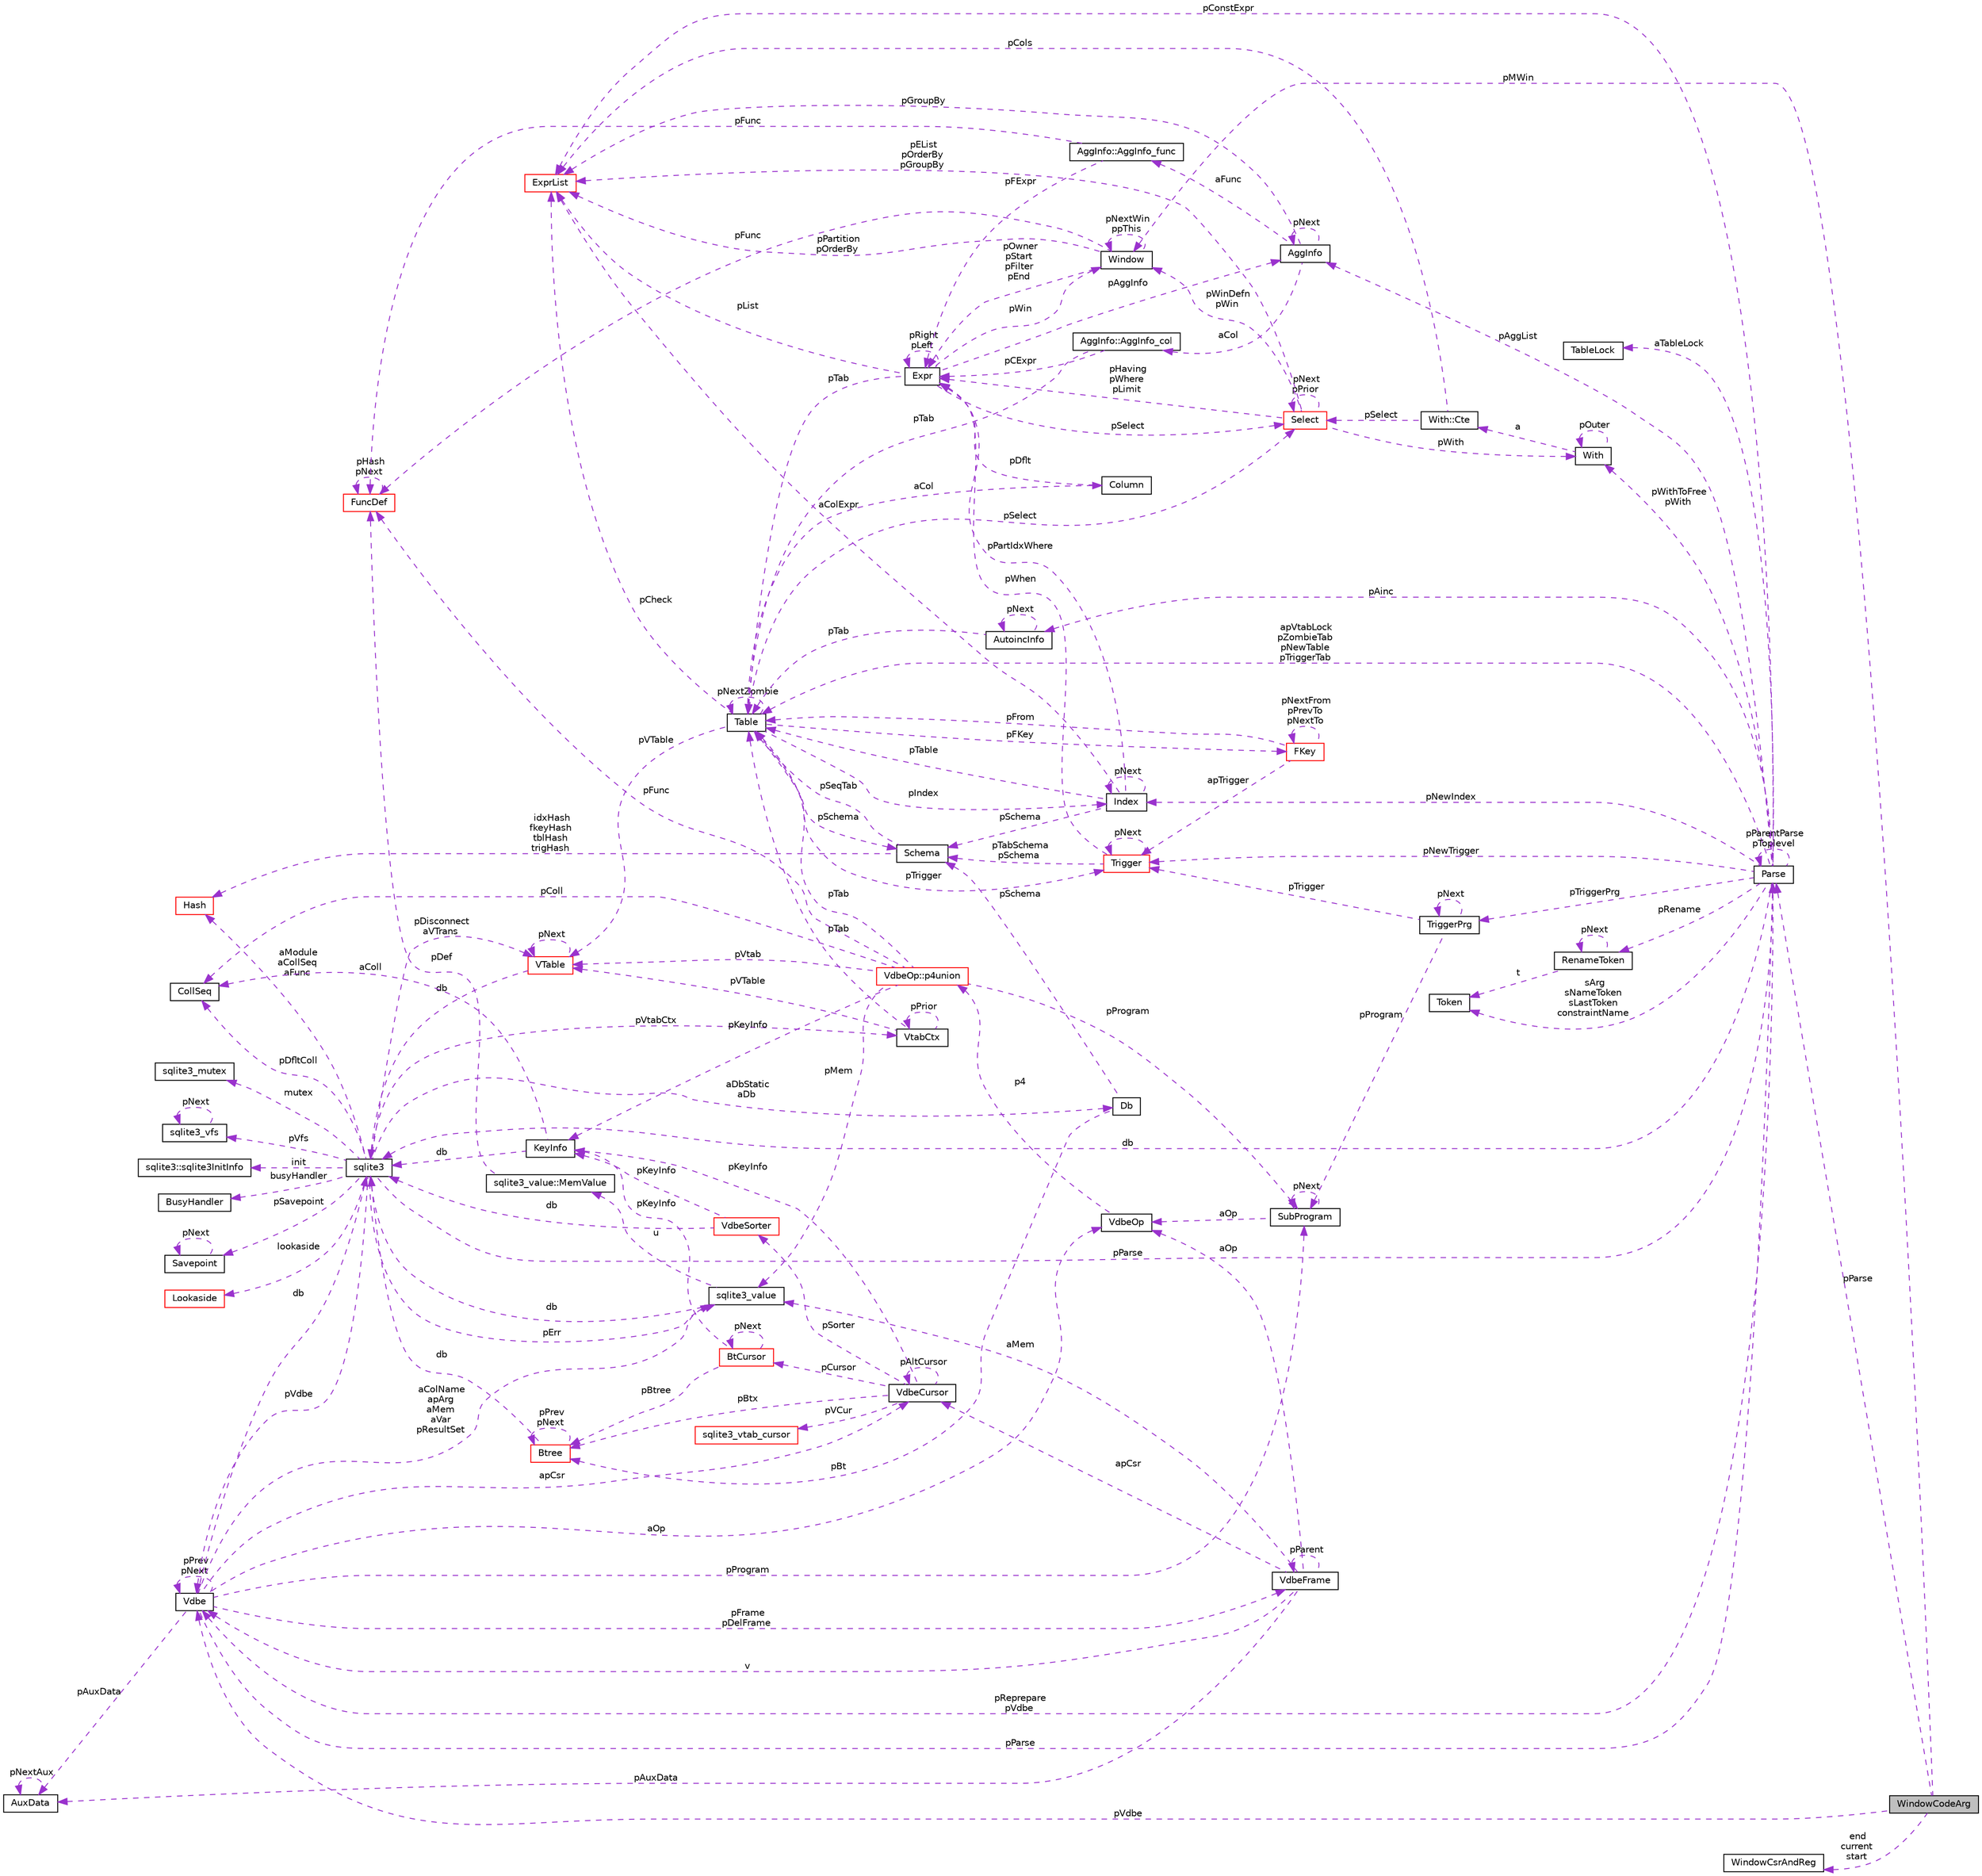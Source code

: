 digraph "WindowCodeArg"
{
 // LATEX_PDF_SIZE
  edge [fontname="Helvetica",fontsize="10",labelfontname="Helvetica",labelfontsize="10"];
  node [fontname="Helvetica",fontsize="10",shape=record];
  rankdir="LR";
  Node1 [label="WindowCodeArg",height=0.2,width=0.4,color="black", fillcolor="grey75", style="filled", fontcolor="black",tooltip=" "];
  Node2 -> Node1 [dir="back",color="darkorchid3",fontsize="10",style="dashed",label=" pVdbe" ,fontname="Helvetica"];
  Node2 [label="Vdbe",height=0.2,width=0.4,color="black", fillcolor="white", style="filled",URL="$structVdbe.html",tooltip=" "];
  Node2 -> Node2 [dir="back",color="darkorchid3",fontsize="10",style="dashed",label=" pPrev\npNext" ,fontname="Helvetica"];
  Node3 -> Node2 [dir="back",color="darkorchid3",fontsize="10",style="dashed",label=" db" ,fontname="Helvetica"];
  Node3 [label="sqlite3",height=0.2,width=0.4,color="black", fillcolor="white", style="filled",URL="$structsqlite3.html",tooltip=" "];
  Node2 -> Node3 [dir="back",color="darkorchid3",fontsize="10",style="dashed",label=" pVdbe" ,fontname="Helvetica"];
  Node4 -> Node3 [dir="back",color="darkorchid3",fontsize="10",style="dashed",label=" pSavepoint" ,fontname="Helvetica"];
  Node4 [label="Savepoint",height=0.2,width=0.4,color="black", fillcolor="white", style="filled",URL="$structSavepoint.html",tooltip=" "];
  Node4 -> Node4 [dir="back",color="darkorchid3",fontsize="10",style="dashed",label=" pNext" ,fontname="Helvetica"];
  Node5 -> Node3 [dir="back",color="darkorchid3",fontsize="10",style="dashed",label=" lookaside" ,fontname="Helvetica"];
  Node5 [label="Lookaside",height=0.2,width=0.4,color="red", fillcolor="white", style="filled",URL="$structLookaside.html",tooltip=" "];
  Node7 -> Node3 [dir="back",color="darkorchid3",fontsize="10",style="dashed",label=" pErr" ,fontname="Helvetica"];
  Node7 [label="sqlite3_value",height=0.2,width=0.4,color="black", fillcolor="white", style="filled",URL="$structsqlite3__value.html",tooltip=" "];
  Node3 -> Node7 [dir="back",color="darkorchid3",fontsize="10",style="dashed",label=" db" ,fontname="Helvetica"];
  Node8 -> Node7 [dir="back",color="darkorchid3",fontsize="10",style="dashed",label=" u" ,fontname="Helvetica"];
  Node8 [label="sqlite3_value::MemValue",height=0.2,width=0.4,color="black", fillcolor="white", style="filled",URL="$unionsqlite3__value_1_1MemValue.html",tooltip=" "];
  Node9 -> Node8 [dir="back",color="darkorchid3",fontsize="10",style="dashed",label=" pDef" ,fontname="Helvetica"];
  Node9 [label="FuncDef",height=0.2,width=0.4,color="red", fillcolor="white", style="filled",URL="$structFuncDef.html",tooltip=" "];
  Node9 -> Node9 [dir="back",color="darkorchid3",fontsize="10",style="dashed",label=" pHash\npNext" ,fontname="Helvetica"];
  Node11 -> Node3 [dir="back",color="darkorchid3",fontsize="10",style="dashed",label=" mutex" ,fontname="Helvetica"];
  Node11 [label="sqlite3_mutex",height=0.2,width=0.4,color="black", fillcolor="white", style="filled",URL="$structsqlite3__mutex.html",tooltip=" "];
  Node12 -> Node3 [dir="back",color="darkorchid3",fontsize="10",style="dashed",label=" pVfs" ,fontname="Helvetica"];
  Node12 [label="sqlite3_vfs",height=0.2,width=0.4,color="black", fillcolor="white", style="filled",URL="$structsqlite3__vfs.html",tooltip=" "];
  Node12 -> Node12 [dir="back",color="darkorchid3",fontsize="10",style="dashed",label=" pNext" ,fontname="Helvetica"];
  Node13 -> Node3 [dir="back",color="darkorchid3",fontsize="10",style="dashed",label=" init" ,fontname="Helvetica"];
  Node13 [label="sqlite3::sqlite3InitInfo",height=0.2,width=0.4,color="black", fillcolor="white", style="filled",URL="$structsqlite3_1_1sqlite3InitInfo.html",tooltip=" "];
  Node14 -> Node3 [dir="back",color="darkorchid3",fontsize="10",style="dashed",label=" busyHandler" ,fontname="Helvetica"];
  Node14 [label="BusyHandler",height=0.2,width=0.4,color="black", fillcolor="white", style="filled",URL="$structBusyHandler.html",tooltip=" "];
  Node15 -> Node3 [dir="back",color="darkorchid3",fontsize="10",style="dashed",label=" pVtabCtx" ,fontname="Helvetica"];
  Node15 [label="VtabCtx",height=0.2,width=0.4,color="black", fillcolor="white", style="filled",URL="$structVtabCtx.html",tooltip=" "];
  Node15 -> Node15 [dir="back",color="darkorchid3",fontsize="10",style="dashed",label=" pPrior" ,fontname="Helvetica"];
  Node16 -> Node15 [dir="back",color="darkorchid3",fontsize="10",style="dashed",label=" pVTable" ,fontname="Helvetica"];
  Node16 [label="VTable",height=0.2,width=0.4,color="red", fillcolor="white", style="filled",URL="$structVTable.html",tooltip=" "];
  Node3 -> Node16 [dir="back",color="darkorchid3",fontsize="10",style="dashed",label=" db" ,fontname="Helvetica"];
  Node16 -> Node16 [dir="back",color="darkorchid3",fontsize="10",style="dashed",label=" pNext" ,fontname="Helvetica"];
  Node19 -> Node15 [dir="back",color="darkorchid3",fontsize="10",style="dashed",label=" pTab" ,fontname="Helvetica"];
  Node19 [label="Table",height=0.2,width=0.4,color="black", fillcolor="white", style="filled",URL="$structTable.html",tooltip=" "];
  Node20 -> Node19 [dir="back",color="darkorchid3",fontsize="10",style="dashed",label=" pSchema" ,fontname="Helvetica"];
  Node20 [label="Schema",height=0.2,width=0.4,color="black", fillcolor="white", style="filled",URL="$structSchema.html",tooltip=" "];
  Node19 -> Node20 [dir="back",color="darkorchid3",fontsize="10",style="dashed",label=" pSeqTab" ,fontname="Helvetica"];
  Node21 -> Node20 [dir="back",color="darkorchid3",fontsize="10",style="dashed",label=" idxHash\nfkeyHash\ntblHash\ntrigHash" ,fontname="Helvetica"];
  Node21 [label="Hash",height=0.2,width=0.4,color="red", fillcolor="white", style="filled",URL="$structHash.html",tooltip=" "];
  Node24 -> Node19 [dir="back",color="darkorchid3",fontsize="10",style="dashed",label=" aCol" ,fontname="Helvetica"];
  Node24 [label="Column",height=0.2,width=0.4,color="black", fillcolor="white", style="filled",URL="$structColumn.html",tooltip=" "];
  Node25 -> Node24 [dir="back",color="darkorchid3",fontsize="10",style="dashed",label=" pDflt" ,fontname="Helvetica"];
  Node25 [label="Expr",height=0.2,width=0.4,color="black", fillcolor="white", style="filled",URL="$structExpr.html",tooltip=" "];
  Node26 -> Node25 [dir="back",color="darkorchid3",fontsize="10",style="dashed",label=" pAggInfo" ,fontname="Helvetica"];
  Node26 [label="AggInfo",height=0.2,width=0.4,color="black", fillcolor="white", style="filled",URL="$structAggInfo.html",tooltip=" "];
  Node26 -> Node26 [dir="back",color="darkorchid3",fontsize="10",style="dashed",label=" pNext" ,fontname="Helvetica"];
  Node27 -> Node26 [dir="back",color="darkorchid3",fontsize="10",style="dashed",label=" aCol" ,fontname="Helvetica"];
  Node27 [label="AggInfo::AggInfo_col",height=0.2,width=0.4,color="black", fillcolor="white", style="filled",URL="$structAggInfo_1_1AggInfo__col.html",tooltip=" "];
  Node25 -> Node27 [dir="back",color="darkorchid3",fontsize="10",style="dashed",label=" pCExpr" ,fontname="Helvetica"];
  Node19 -> Node27 [dir="back",color="darkorchid3",fontsize="10",style="dashed",label=" pTab" ,fontname="Helvetica"];
  Node28 -> Node26 [dir="back",color="darkorchid3",fontsize="10",style="dashed",label=" aFunc" ,fontname="Helvetica"];
  Node28 [label="AggInfo::AggInfo_func",height=0.2,width=0.4,color="black", fillcolor="white", style="filled",URL="$structAggInfo_1_1AggInfo__func.html",tooltip=" "];
  Node25 -> Node28 [dir="back",color="darkorchid3",fontsize="10",style="dashed",label=" pFExpr" ,fontname="Helvetica"];
  Node9 -> Node28 [dir="back",color="darkorchid3",fontsize="10",style="dashed",label=" pFunc" ,fontname="Helvetica"];
  Node29 -> Node26 [dir="back",color="darkorchid3",fontsize="10",style="dashed",label=" pGroupBy" ,fontname="Helvetica"];
  Node29 [label="ExprList",height=0.2,width=0.4,color="red", fillcolor="white", style="filled",URL="$structExprList.html",tooltip=" "];
  Node25 -> Node25 [dir="back",color="darkorchid3",fontsize="10",style="dashed",label=" pRight\npLeft" ,fontname="Helvetica"];
  Node19 -> Node25 [dir="back",color="darkorchid3",fontsize="10",style="dashed",label=" pTab" ,fontname="Helvetica"];
  Node31 -> Node25 [dir="back",color="darkorchid3",fontsize="10",style="dashed",label=" pSelect" ,fontname="Helvetica"];
  Node31 [label="Select",height=0.2,width=0.4,color="red", fillcolor="white", style="filled",URL="$structSelect.html",tooltip=" "];
  Node25 -> Node31 [dir="back",color="darkorchid3",fontsize="10",style="dashed",label=" pHaving\npWhere\npLimit" ,fontname="Helvetica"];
  Node32 -> Node31 [dir="back",color="darkorchid3",fontsize="10",style="dashed",label=" pWith" ,fontname="Helvetica"];
  Node32 [label="With",height=0.2,width=0.4,color="black", fillcolor="white", style="filled",URL="$structWith.html",tooltip=" "];
  Node33 -> Node32 [dir="back",color="darkorchid3",fontsize="10",style="dashed",label=" a" ,fontname="Helvetica"];
  Node33 [label="With::Cte",height=0.2,width=0.4,color="black", fillcolor="white", style="filled",URL="$structWith_1_1Cte.html",tooltip=" "];
  Node31 -> Node33 [dir="back",color="darkorchid3",fontsize="10",style="dashed",label=" pSelect" ,fontname="Helvetica"];
  Node29 -> Node33 [dir="back",color="darkorchid3",fontsize="10",style="dashed",label=" pCols" ,fontname="Helvetica"];
  Node32 -> Node32 [dir="back",color="darkorchid3",fontsize="10",style="dashed",label=" pOuter" ,fontname="Helvetica"];
  Node31 -> Node31 [dir="back",color="darkorchid3",fontsize="10",style="dashed",label=" pNext\npPrior" ,fontname="Helvetica"];
  Node29 -> Node31 [dir="back",color="darkorchid3",fontsize="10",style="dashed",label=" pEList\npOrderBy\npGroupBy" ,fontname="Helvetica"];
  Node39 -> Node31 [dir="back",color="darkorchid3",fontsize="10",style="dashed",label=" pWinDefn\npWin" ,fontname="Helvetica"];
  Node39 [label="Window",height=0.2,width=0.4,color="black", fillcolor="white", style="filled",URL="$structWindow.html",tooltip=" "];
  Node25 -> Node39 [dir="back",color="darkorchid3",fontsize="10",style="dashed",label=" pOwner\npStart\npFilter\npEnd" ,fontname="Helvetica"];
  Node29 -> Node39 [dir="back",color="darkorchid3",fontsize="10",style="dashed",label=" pPartition\npOrderBy" ,fontname="Helvetica"];
  Node9 -> Node39 [dir="back",color="darkorchid3",fontsize="10",style="dashed",label=" pFunc" ,fontname="Helvetica"];
  Node39 -> Node39 [dir="back",color="darkorchid3",fontsize="10",style="dashed",label=" pNextWin\nppThis" ,fontname="Helvetica"];
  Node29 -> Node25 [dir="back",color="darkorchid3",fontsize="10",style="dashed",label=" pList" ,fontname="Helvetica"];
  Node39 -> Node25 [dir="back",color="darkorchid3",fontsize="10",style="dashed",label=" pWin" ,fontname="Helvetica"];
  Node40 -> Node19 [dir="back",color="darkorchid3",fontsize="10",style="dashed",label=" pFKey" ,fontname="Helvetica"];
  Node40 [label="FKey",height=0.2,width=0.4,color="red", fillcolor="white", style="filled",URL="$structFKey.html",tooltip=" "];
  Node40 -> Node40 [dir="back",color="darkorchid3",fontsize="10",style="dashed",label=" pNextFrom\npPrevTo\npNextTo" ,fontname="Helvetica"];
  Node19 -> Node40 [dir="back",color="darkorchid3",fontsize="10",style="dashed",label=" pFrom" ,fontname="Helvetica"];
  Node42 -> Node40 [dir="back",color="darkorchid3",fontsize="10",style="dashed",label=" apTrigger" ,fontname="Helvetica"];
  Node42 [label="Trigger",height=0.2,width=0.4,color="red", fillcolor="white", style="filled",URL="$structTrigger.html",tooltip=" "];
  Node20 -> Node42 [dir="back",color="darkorchid3",fontsize="10",style="dashed",label=" pTabSchema\npSchema" ,fontname="Helvetica"];
  Node25 -> Node42 [dir="back",color="darkorchid3",fontsize="10",style="dashed",label=" pWhen" ,fontname="Helvetica"];
  Node42 -> Node42 [dir="back",color="darkorchid3",fontsize="10",style="dashed",label=" pNext" ,fontname="Helvetica"];
  Node16 -> Node19 [dir="back",color="darkorchid3",fontsize="10",style="dashed",label=" pVTable" ,fontname="Helvetica"];
  Node19 -> Node19 [dir="back",color="darkorchid3",fontsize="10",style="dashed",label=" pNextZombie" ,fontname="Helvetica"];
  Node42 -> Node19 [dir="back",color="darkorchid3",fontsize="10",style="dashed",label=" pTrigger" ,fontname="Helvetica"];
  Node31 -> Node19 [dir="back",color="darkorchid3",fontsize="10",style="dashed",label=" pSelect" ,fontname="Helvetica"];
  Node29 -> Node19 [dir="back",color="darkorchid3",fontsize="10",style="dashed",label=" pCheck" ,fontname="Helvetica"];
  Node38 -> Node19 [dir="back",color="darkorchid3",fontsize="10",style="dashed",label=" pIndex" ,fontname="Helvetica"];
  Node38 [label="Index",height=0.2,width=0.4,color="black", fillcolor="white", style="filled",URL="$structIndex.html",tooltip=" "];
  Node20 -> Node38 [dir="back",color="darkorchid3",fontsize="10",style="dashed",label=" pSchema" ,fontname="Helvetica"];
  Node25 -> Node38 [dir="back",color="darkorchid3",fontsize="10",style="dashed",label=" pPartIdxWhere" ,fontname="Helvetica"];
  Node19 -> Node38 [dir="back",color="darkorchid3",fontsize="10",style="dashed",label=" pTable" ,fontname="Helvetica"];
  Node29 -> Node38 [dir="back",color="darkorchid3",fontsize="10",style="dashed",label=" aColExpr" ,fontname="Helvetica"];
  Node38 -> Node38 [dir="back",color="darkorchid3",fontsize="10",style="dashed",label=" pNext" ,fontname="Helvetica"];
  Node46 -> Node3 [dir="back",color="darkorchid3",fontsize="10",style="dashed",label=" pDfltColl" ,fontname="Helvetica"];
  Node46 [label="CollSeq",height=0.2,width=0.4,color="black", fillcolor="white", style="filled",URL="$structCollSeq.html",tooltip=" "];
  Node16 -> Node3 [dir="back",color="darkorchid3",fontsize="10",style="dashed",label=" pDisconnect\naVTrans" ,fontname="Helvetica"];
  Node47 -> Node3 [dir="back",color="darkorchid3",fontsize="10",style="dashed",label=" aDbStatic\naDb" ,fontname="Helvetica"];
  Node47 [label="Db",height=0.2,width=0.4,color="black", fillcolor="white", style="filled",URL="$structDb.html",tooltip=" "];
  Node20 -> Node47 [dir="back",color="darkorchid3",fontsize="10",style="dashed",label=" pSchema" ,fontname="Helvetica"];
  Node48 -> Node47 [dir="back",color="darkorchid3",fontsize="10",style="dashed",label=" pBt" ,fontname="Helvetica"];
  Node48 [label="Btree",height=0.2,width=0.4,color="red", fillcolor="white", style="filled",URL="$structBtree.html",tooltip=" "];
  Node3 -> Node48 [dir="back",color="darkorchid3",fontsize="10",style="dashed",label=" db" ,fontname="Helvetica"];
  Node48 -> Node48 [dir="back",color="darkorchid3",fontsize="10",style="dashed",label=" pPrev\npNext" ,fontname="Helvetica"];
  Node21 -> Node3 [dir="back",color="darkorchid3",fontsize="10",style="dashed",label=" aModule\naCollSeq\naFunc" ,fontname="Helvetica"];
  Node66 -> Node3 [dir="back",color="darkorchid3",fontsize="10",style="dashed",label=" pParse" ,fontname="Helvetica"];
  Node66 [label="Parse",height=0.2,width=0.4,color="black", fillcolor="white", style="filled",URL="$structParse.html",tooltip=" "];
  Node26 -> Node66 [dir="back",color="darkorchid3",fontsize="10",style="dashed",label=" pAggList" ,fontname="Helvetica"];
  Node2 -> Node66 [dir="back",color="darkorchid3",fontsize="10",style="dashed",label=" pReprepare\npVdbe" ,fontname="Helvetica"];
  Node3 -> Node66 [dir="back",color="darkorchid3",fontsize="10",style="dashed",label=" db" ,fontname="Helvetica"];
  Node67 -> Node66 [dir="back",color="darkorchid3",fontsize="10",style="dashed",label=" aTableLock" ,fontname="Helvetica"];
  Node67 [label="TableLock",height=0.2,width=0.4,color="black", fillcolor="white", style="filled",URL="$structTableLock.html",tooltip=" "];
  Node68 -> Node66 [dir="back",color="darkorchid3",fontsize="10",style="dashed",label=" sArg\nsNameToken\nsLastToken\nconstraintName" ,fontname="Helvetica"];
  Node68 [label="Token",height=0.2,width=0.4,color="black", fillcolor="white", style="filled",URL="$structToken.html",tooltip=" "];
  Node32 -> Node66 [dir="back",color="darkorchid3",fontsize="10",style="dashed",label=" pWithToFree\npWith" ,fontname="Helvetica"];
  Node19 -> Node66 [dir="back",color="darkorchid3",fontsize="10",style="dashed",label=" apVtabLock\npZombieTab\npNewTable\npTriggerTab" ,fontname="Helvetica"];
  Node42 -> Node66 [dir="back",color="darkorchid3",fontsize="10",style="dashed",label=" pNewTrigger" ,fontname="Helvetica"];
  Node69 -> Node66 [dir="back",color="darkorchid3",fontsize="10",style="dashed",label=" pTriggerPrg" ,fontname="Helvetica"];
  Node69 [label="TriggerPrg",height=0.2,width=0.4,color="black", fillcolor="white", style="filled",URL="$structTriggerPrg.html",tooltip=" "];
  Node70 -> Node69 [dir="back",color="darkorchid3",fontsize="10",style="dashed",label=" pProgram" ,fontname="Helvetica"];
  Node70 [label="SubProgram",height=0.2,width=0.4,color="black", fillcolor="white", style="filled",URL="$structSubProgram.html",tooltip=" "];
  Node70 -> Node70 [dir="back",color="darkorchid3",fontsize="10",style="dashed",label=" pNext" ,fontname="Helvetica"];
  Node71 -> Node70 [dir="back",color="darkorchid3",fontsize="10",style="dashed",label=" aOp" ,fontname="Helvetica"];
  Node71 [label="VdbeOp",height=0.2,width=0.4,color="black", fillcolor="white", style="filled",URL="$structVdbeOp.html",tooltip=" "];
  Node72 -> Node71 [dir="back",color="darkorchid3",fontsize="10",style="dashed",label=" p4" ,fontname="Helvetica"];
  Node72 [label="VdbeOp::p4union",height=0.2,width=0.4,color="red", fillcolor="white", style="filled",URL="$unionVdbeOp_1_1p4union.html",tooltip=" "];
  Node7 -> Node72 [dir="back",color="darkorchid3",fontsize="10",style="dashed",label=" pMem" ,fontname="Helvetica"];
  Node46 -> Node72 [dir="back",color="darkorchid3",fontsize="10",style="dashed",label=" pColl" ,fontname="Helvetica"];
  Node16 -> Node72 [dir="back",color="darkorchid3",fontsize="10",style="dashed",label=" pVtab" ,fontname="Helvetica"];
  Node19 -> Node72 [dir="back",color="darkorchid3",fontsize="10",style="dashed",label=" pTab" ,fontname="Helvetica"];
  Node70 -> Node72 [dir="back",color="darkorchid3",fontsize="10",style="dashed",label=" pProgram" ,fontname="Helvetica"];
  Node64 -> Node72 [dir="back",color="darkorchid3",fontsize="10",style="dashed",label=" pKeyInfo" ,fontname="Helvetica"];
  Node64 [label="KeyInfo",height=0.2,width=0.4,color="black", fillcolor="white", style="filled",URL="$structKeyInfo.html",tooltip=" "];
  Node3 -> Node64 [dir="back",color="darkorchid3",fontsize="10",style="dashed",label=" db" ,fontname="Helvetica"];
  Node46 -> Node64 [dir="back",color="darkorchid3",fontsize="10",style="dashed",label=" aColl" ,fontname="Helvetica"];
  Node9 -> Node72 [dir="back",color="darkorchid3",fontsize="10",style="dashed",label=" pFunc" ,fontname="Helvetica"];
  Node42 -> Node69 [dir="back",color="darkorchid3",fontsize="10",style="dashed",label=" pTrigger" ,fontname="Helvetica"];
  Node69 -> Node69 [dir="back",color="darkorchid3",fontsize="10",style="dashed",label=" pNext" ,fontname="Helvetica"];
  Node74 -> Node66 [dir="back",color="darkorchid3",fontsize="10",style="dashed",label=" pRename" ,fontname="Helvetica"];
  Node74 [label="RenameToken",height=0.2,width=0.4,color="black", fillcolor="white", style="filled",URL="$structRenameToken.html",tooltip=" "];
  Node68 -> Node74 [dir="back",color="darkorchid3",fontsize="10",style="dashed",label=" t" ,fontname="Helvetica"];
  Node74 -> Node74 [dir="back",color="darkorchid3",fontsize="10",style="dashed",label=" pNext" ,fontname="Helvetica"];
  Node38 -> Node66 [dir="back",color="darkorchid3",fontsize="10",style="dashed",label=" pNewIndex" ,fontname="Helvetica"];
  Node75 -> Node66 [dir="back",color="darkorchid3",fontsize="10",style="dashed",label=" pAinc" ,fontname="Helvetica"];
  Node75 [label="AutoincInfo",height=0.2,width=0.4,color="black", fillcolor="white", style="filled",URL="$structAutoincInfo.html",tooltip=" "];
  Node19 -> Node75 [dir="back",color="darkorchid3",fontsize="10",style="dashed",label=" pTab" ,fontname="Helvetica"];
  Node75 -> Node75 [dir="back",color="darkorchid3",fontsize="10",style="dashed",label=" pNext" ,fontname="Helvetica"];
  Node29 -> Node66 [dir="back",color="darkorchid3",fontsize="10",style="dashed",label=" pConstExpr" ,fontname="Helvetica"];
  Node66 -> Node66 [dir="back",color="darkorchid3",fontsize="10",style="dashed",label=" pParentParse\npToplevel" ,fontname="Helvetica"];
  Node7 -> Node2 [dir="back",color="darkorchid3",fontsize="10",style="dashed",label=" aColName\napArg\naMem\naVar\npResultSet" ,fontname="Helvetica"];
  Node76 -> Node2 [dir="back",color="darkorchid3",fontsize="10",style="dashed",label=" pFrame\npDelFrame" ,fontname="Helvetica"];
  Node76 [label="VdbeFrame",height=0.2,width=0.4,color="black", fillcolor="white", style="filled",URL="$structVdbeFrame.html",tooltip=" "];
  Node2 -> Node76 [dir="back",color="darkorchid3",fontsize="10",style="dashed",label=" v" ,fontname="Helvetica"];
  Node7 -> Node76 [dir="back",color="darkorchid3",fontsize="10",style="dashed",label=" aMem" ,fontname="Helvetica"];
  Node76 -> Node76 [dir="back",color="darkorchid3",fontsize="10",style="dashed",label=" pParent" ,fontname="Helvetica"];
  Node77 -> Node76 [dir="back",color="darkorchid3",fontsize="10",style="dashed",label=" pAuxData" ,fontname="Helvetica"];
  Node77 [label="AuxData",height=0.2,width=0.4,color="black", fillcolor="white", style="filled",URL="$structAuxData.html",tooltip=" "];
  Node77 -> Node77 [dir="back",color="darkorchid3",fontsize="10",style="dashed",label=" pNextAux" ,fontname="Helvetica"];
  Node78 -> Node76 [dir="back",color="darkorchid3",fontsize="10",style="dashed",label=" apCsr" ,fontname="Helvetica"];
  Node78 [label="VdbeCursor",height=0.2,width=0.4,color="black", fillcolor="white", style="filled",URL="$structVdbeCursor.html",tooltip=" "];
  Node50 -> Node78 [dir="back",color="darkorchid3",fontsize="10",style="dashed",label=" pCursor" ,fontname="Helvetica"];
  Node50 [label="BtCursor",height=0.2,width=0.4,color="red", fillcolor="white", style="filled",URL="$structBtCursor.html",tooltip=" "];
  Node50 -> Node50 [dir="back",color="darkorchid3",fontsize="10",style="dashed",label=" pNext" ,fontname="Helvetica"];
  Node64 -> Node50 [dir="back",color="darkorchid3",fontsize="10",style="dashed",label=" pKeyInfo" ,fontname="Helvetica"];
  Node48 -> Node50 [dir="back",color="darkorchid3",fontsize="10",style="dashed",label=" pBtree" ,fontname="Helvetica"];
  Node79 -> Node78 [dir="back",color="darkorchid3",fontsize="10",style="dashed",label=" pVCur" ,fontname="Helvetica"];
  Node79 [label="sqlite3_vtab_cursor",height=0.2,width=0.4,color="red", fillcolor="white", style="filled",URL="$structsqlite3__vtab__cursor.html",tooltip=" "];
  Node78 -> Node78 [dir="back",color="darkorchid3",fontsize="10",style="dashed",label=" pAltCursor" ,fontname="Helvetica"];
  Node64 -> Node78 [dir="back",color="darkorchid3",fontsize="10",style="dashed",label=" pKeyInfo" ,fontname="Helvetica"];
  Node80 -> Node78 [dir="back",color="darkorchid3",fontsize="10",style="dashed",label=" pSorter" ,fontname="Helvetica"];
  Node80 [label="VdbeSorter",height=0.2,width=0.4,color="red", fillcolor="white", style="filled",URL="$structVdbeSorter.html",tooltip=" "];
  Node3 -> Node80 [dir="back",color="darkorchid3",fontsize="10",style="dashed",label=" db" ,fontname="Helvetica"];
  Node64 -> Node80 [dir="back",color="darkorchid3",fontsize="10",style="dashed",label=" pKeyInfo" ,fontname="Helvetica"];
  Node48 -> Node78 [dir="back",color="darkorchid3",fontsize="10",style="dashed",label=" pBtx" ,fontname="Helvetica"];
  Node71 -> Node76 [dir="back",color="darkorchid3",fontsize="10",style="dashed",label=" aOp" ,fontname="Helvetica"];
  Node77 -> Node2 [dir="back",color="darkorchid3",fontsize="10",style="dashed",label=" pAuxData" ,fontname="Helvetica"];
  Node70 -> Node2 [dir="back",color="darkorchid3",fontsize="10",style="dashed",label=" pProgram" ,fontname="Helvetica"];
  Node78 -> Node2 [dir="back",color="darkorchid3",fontsize="10",style="dashed",label=" apCsr" ,fontname="Helvetica"];
  Node66 -> Node2 [dir="back",color="darkorchid3",fontsize="10",style="dashed",label=" pParse" ,fontname="Helvetica"];
  Node71 -> Node2 [dir="back",color="darkorchid3",fontsize="10",style="dashed",label=" aOp" ,fontname="Helvetica"];
  Node90 -> Node1 [dir="back",color="darkorchid3",fontsize="10",style="dashed",label=" end\ncurrent\nstart" ,fontname="Helvetica"];
  Node90 [label="WindowCsrAndReg",height=0.2,width=0.4,color="black", fillcolor="white", style="filled",URL="$structWindowCsrAndReg.html",tooltip=" "];
  Node66 -> Node1 [dir="back",color="darkorchid3",fontsize="10",style="dashed",label=" pParse" ,fontname="Helvetica"];
  Node39 -> Node1 [dir="back",color="darkorchid3",fontsize="10",style="dashed",label=" pMWin" ,fontname="Helvetica"];
}
